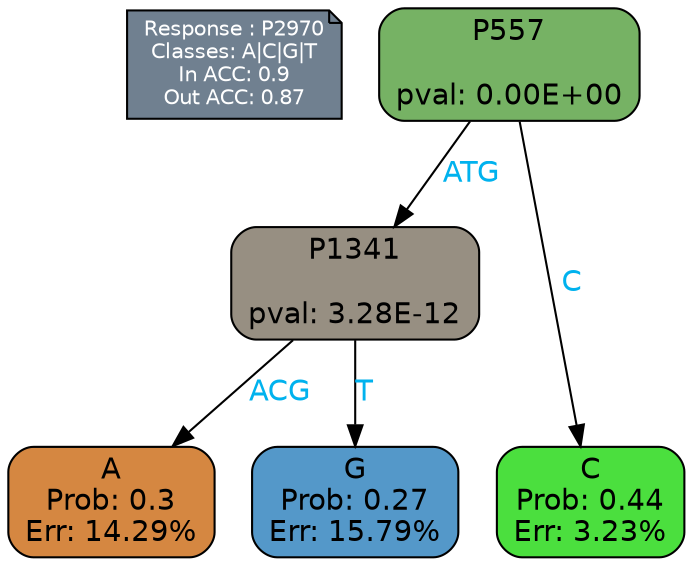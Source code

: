 digraph Tree {
node [shape=box, style="filled, rounded", color="black", fontname=helvetica] ;
graph [ranksep=equally, splines=polylines, bgcolor=transparent, dpi=600] ;
edge [fontname=helvetica] ;
LEGEND [label="Response : P2970
Classes: A|C|G|T
In ACC: 0.9
Out ACC: 0.87
",shape=note,align=left,style=filled,fillcolor="slategray",fontcolor="white",fontsize=10];1 [label="P557

pval: 0.00E+00", fillcolor="#76b264"] ;
2 [label="P1341

pval: 3.28E-12", fillcolor="#978f82"] ;
3 [label="A
Prob: 0.3
Err: 14.29%", fillcolor="#d58741"] ;
4 [label="G
Prob: 0.27
Err: 15.79%", fillcolor="#5498c9"] ;
5 [label="C
Prob: 0.44
Err: 3.23%", fillcolor="#4bdf3e"] ;
1 -> 2 [label="ATG",fontcolor=deepskyblue2] ;
1 -> 5 [label="C",fontcolor=deepskyblue2] ;
2 -> 3 [label="ACG",fontcolor=deepskyblue2] ;
2 -> 4 [label="T",fontcolor=deepskyblue2] ;
{rank = same; 3;4;5;}{rank = same; LEGEND;1;}}
